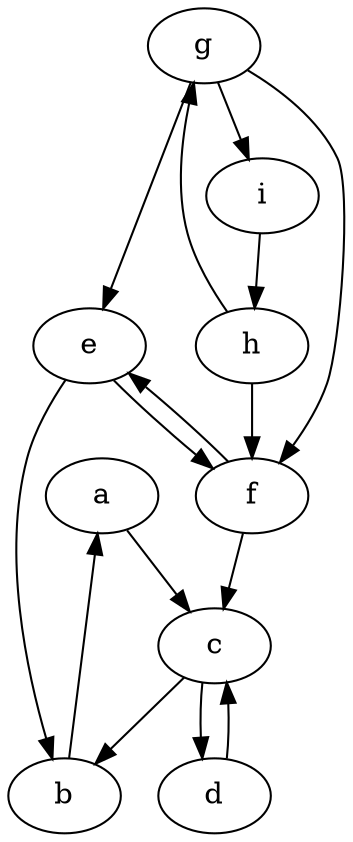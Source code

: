 digraph G {
    a->c;
    b->a;
    c->b;
    c->d;
    d->c;
    e->b;
    e->f;f->e;f->c;g->e;g->f;g->i;h->f;h->g;i->h;

    
}
